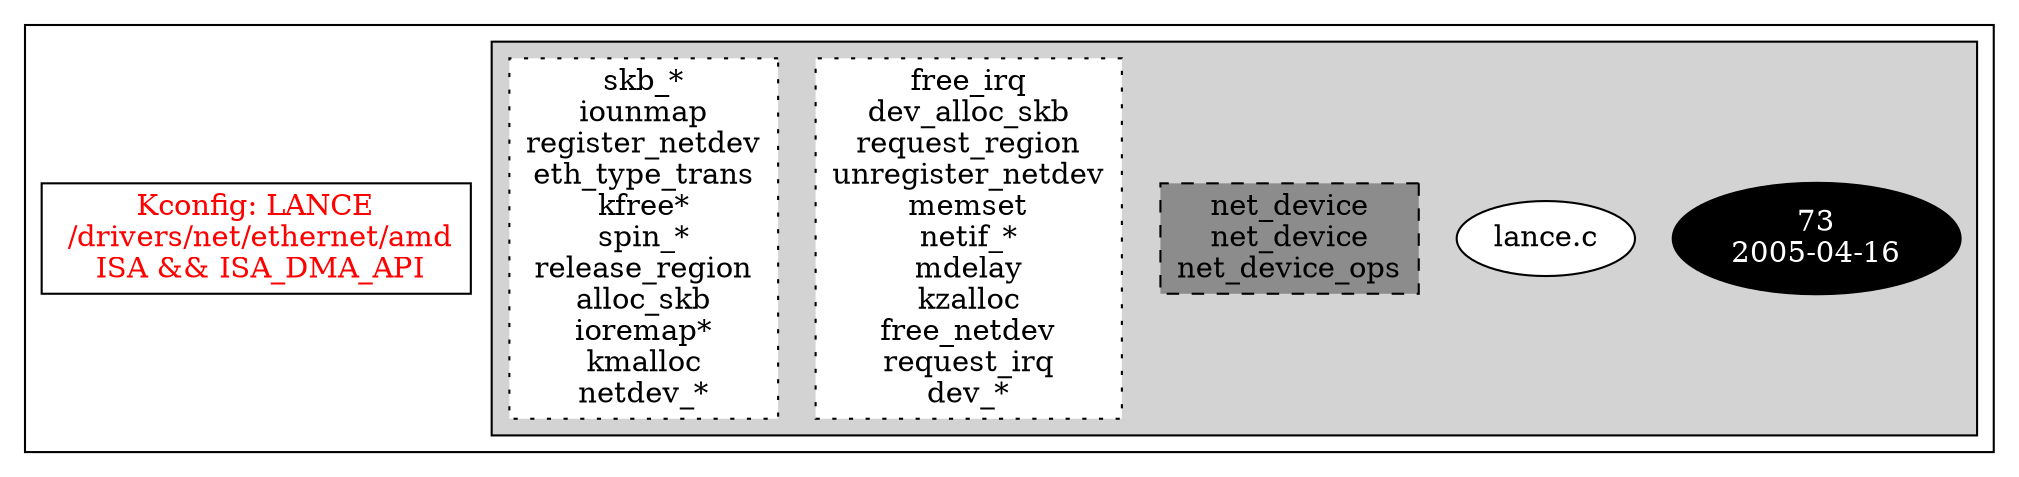 digraph Driver {
	ranksep=2;
	splines=ortho;
	//Symbol: LANCE
	subgraph "cluster_LANCE"{
		subgraph "cluster_lance.c" {
			style=filled
			"commit_lance.c" [style=filled, fillcolor=black, fontcolor=white, label="73\n2005-04-16"];
			"lance.c" [style=filled, fillcolor=white, fontcolor=black, label="lance.c\n"];
			"structs-lance.c" [style="filled,dashed" shape=box, fillcolor=grey55, fontcolor=black, label="net_device\nnet_device\nnet_device_ops\n"];
			"funccall2-lance.c" [style="filled,dotted" shape=box, fillcolor=white, fontcolor=black, label="free_irq\ndev_alloc_skb\nrequest_region\nunregister_netdev\nmemset\nnetif_*\nmdelay\nkzalloc\nfree_netdev\nrequest_irq\ndev_*\n"];
			"funccall1-lance.c" [style="filled,dotted" shape=box, fillcolor=white, fontcolor=black, label="skb_*\niounmap\nregister_netdev\neth_type_trans\nkfree*\nspin_*\nrelease_region\nalloc_skb\nioremap*\nkmalloc\nnetdev_*\n"];
		}
		"K:LANCE" [label="Kconfig: LANCE\n /drivers/net/ethernet/amd\n  ISA && ISA_DMA_API ", shape=box, fontcolor=red];
	}
}
